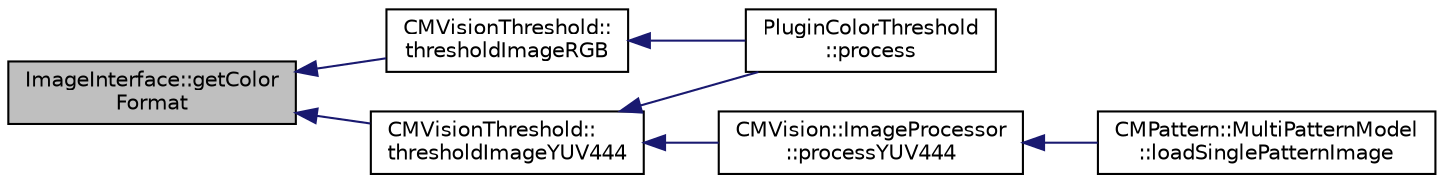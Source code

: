 digraph "ImageInterface::getColorFormat"
{
 // INTERACTIVE_SVG=YES
  edge [fontname="Helvetica",fontsize="10",labelfontname="Helvetica",labelfontsize="10"];
  node [fontname="Helvetica",fontsize="10",shape=record];
  rankdir="LR";
  Node1 [label="ImageInterface::getColor\lFormat",height=0.2,width=0.4,color="black", fillcolor="grey75", style="filled", fontcolor="black"];
  Node1 -> Node2 [dir="back",color="midnightblue",fontsize="10",style="solid",fontname="Helvetica"];
  Node2 [label="CMVisionThreshold::\lthresholdImageRGB",height=0.2,width=0.4,color="black", fillcolor="white", style="filled",URL="$df/dfa/class_c_m_vision_threshold.html#a8210ba3eb28f88f1fe28365aad98223a"];
  Node2 -> Node3 [dir="back",color="midnightblue",fontsize="10",style="solid",fontname="Helvetica"];
  Node3 [label="PluginColorThreshold\l::process",height=0.2,width=0.4,color="black", fillcolor="white", style="filled",URL="$da/d9e/class_plugin_color_threshold.html#ae29da5a42de8efcc35c0f64856d781ae"];
  Node1 -> Node4 [dir="back",color="midnightblue",fontsize="10",style="solid",fontname="Helvetica"];
  Node4 [label="CMVisionThreshold::\lthresholdImageYUV444",height=0.2,width=0.4,color="black", fillcolor="white", style="filled",URL="$df/dfa/class_c_m_vision_threshold.html#aedf6dafa855e0bc213ec60ab7a07c85b"];
  Node4 -> Node3 [dir="back",color="midnightblue",fontsize="10",style="solid",fontname="Helvetica"];
  Node4 -> Node5 [dir="back",color="midnightblue",fontsize="10",style="solid",fontname="Helvetica"];
  Node5 [label="CMVision::ImageProcessor\l::processYUV444",height=0.2,width=0.4,color="black", fillcolor="white", style="filled",URL="$d7/df4/class_c_m_vision_1_1_image_processor.html#af46987a468b109e9c3e834d442f18b4b"];
  Node5 -> Node6 [dir="back",color="midnightblue",fontsize="10",style="solid",fontname="Helvetica"];
  Node6 [label="CMPattern::MultiPatternModel\l::loadSinglePatternImage",height=0.2,width=0.4,color="black", fillcolor="white", style="filled",URL="$d1/d49/class_c_m_pattern_1_1_multi_pattern_model.html#aa1ae63073c7e67231b602938fb5b16a7"];
}
